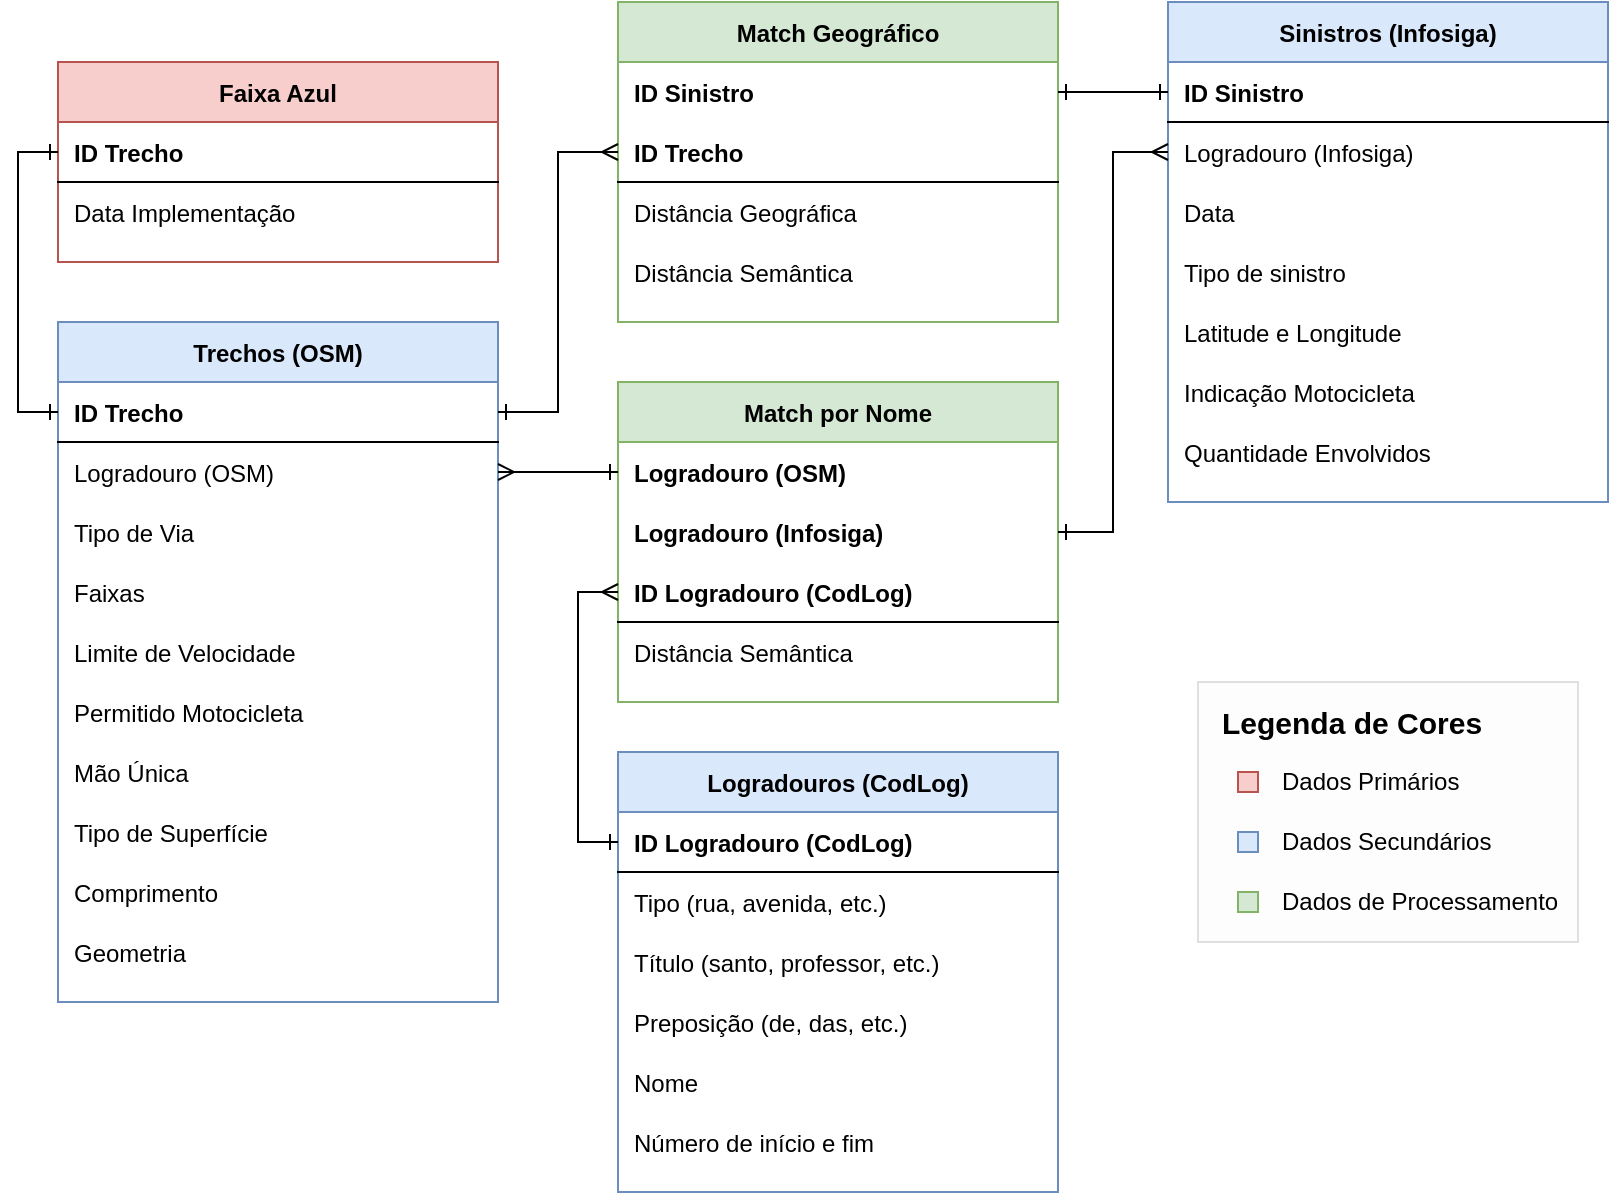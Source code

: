<mxfile version="24.7.17">
  <diagram id="R2lEEEUBdFMjLlhIrx00" name="Page-1">
    <mxGraphModel dx="2284" dy="844" grid="1" gridSize="10" guides="1" tooltips="1" connect="1" arrows="1" fold="1" page="1" pageScale="1" pageWidth="850" pageHeight="1100" math="0" shadow="0" extFonts="Permanent Marker^https://fonts.googleapis.com/css?family=Permanent+Marker">
      <root>
        <mxCell id="0" />
        <mxCell id="1" parent="0" />
        <mxCell id="4X8ExOcT8p98DvQlGpXj-8" value="" style="rounded=0;whiteSpace=wrap;html=1;fillColor=#f5f5f5;fontColor=#333333;strokeColor=#666666;opacity=20;" parent="1" vertex="1">
          <mxGeometry x="-230" y="350" width="190" height="130" as="geometry" />
        </mxCell>
        <mxCell id="C-vyLk0tnHw3VtMMgP7b-23" value="Sinistros (Infosiga)" style="shape=table;startSize=30;container=1;collapsible=1;childLayout=tableLayout;fixedRows=1;rowLines=0;fontStyle=1;align=center;resizeLast=1;fillColor=#dae8fc;strokeColor=#6c8ebf;" parent="1" vertex="1">
          <mxGeometry x="-245" y="10" width="220" height="250" as="geometry" />
        </mxCell>
        <mxCell id="C-vyLk0tnHw3VtMMgP7b-24" value="" style="shape=partialRectangle;collapsible=0;dropTarget=0;pointerEvents=0;fillColor=none;points=[[0,0.5],[1,0.5]];portConstraint=eastwest;top=0;left=0;right=0;bottom=1;" parent="C-vyLk0tnHw3VtMMgP7b-23" vertex="1">
          <mxGeometry y="30" width="220" height="30" as="geometry" />
        </mxCell>
        <mxCell id="C-vyLk0tnHw3VtMMgP7b-26" value="ID Sinistro" style="shape=partialRectangle;overflow=hidden;connectable=0;fillColor=none;top=0;left=0;bottom=0;right=0;align=left;spacingLeft=6;fontStyle=1;" parent="C-vyLk0tnHw3VtMMgP7b-24" vertex="1">
          <mxGeometry width="220" height="30" as="geometry">
            <mxRectangle width="220" height="30" as="alternateBounds" />
          </mxGeometry>
        </mxCell>
        <mxCell id="1qeXA2bBtcVyhYgSrq0f-32" value="" style="shape=partialRectangle;collapsible=0;dropTarget=0;pointerEvents=0;fillColor=none;points=[[0,0.5],[1,0.5]];portConstraint=eastwest;top=0;left=0;right=0;bottom=0;" parent="C-vyLk0tnHw3VtMMgP7b-23" vertex="1">
          <mxGeometry y="60" width="220" height="30" as="geometry" />
        </mxCell>
        <mxCell id="1qeXA2bBtcVyhYgSrq0f-34" value="Logradouro (Infosiga)" style="shape=partialRectangle;overflow=hidden;connectable=0;fillColor=none;top=0;left=0;bottom=0;right=0;align=left;spacingLeft=6;" parent="1qeXA2bBtcVyhYgSrq0f-32" vertex="1">
          <mxGeometry width="220" height="30" as="geometry">
            <mxRectangle width="220" height="30" as="alternateBounds" />
          </mxGeometry>
        </mxCell>
        <mxCell id="C-vyLk0tnHw3VtMMgP7b-27" value="" style="shape=partialRectangle;collapsible=0;dropTarget=0;pointerEvents=0;fillColor=none;points=[[0,0.5],[1,0.5]];portConstraint=eastwest;top=0;left=0;right=0;bottom=0;" parent="C-vyLk0tnHw3VtMMgP7b-23" vertex="1">
          <mxGeometry y="90" width="220" height="30" as="geometry" />
        </mxCell>
        <mxCell id="C-vyLk0tnHw3VtMMgP7b-29" value="Data" style="shape=partialRectangle;overflow=hidden;connectable=0;fillColor=none;top=0;left=0;bottom=0;right=0;align=left;spacingLeft=6;" parent="C-vyLk0tnHw3VtMMgP7b-27" vertex="1">
          <mxGeometry width="220" height="30" as="geometry">
            <mxRectangle width="220" height="30" as="alternateBounds" />
          </mxGeometry>
        </mxCell>
        <mxCell id="1qeXA2bBtcVyhYgSrq0f-36" value="" style="shape=partialRectangle;collapsible=0;dropTarget=0;pointerEvents=0;fillColor=none;points=[[0,0.5],[1,0.5]];portConstraint=eastwest;top=0;left=0;right=0;bottom=0;" parent="C-vyLk0tnHw3VtMMgP7b-23" vertex="1">
          <mxGeometry y="120" width="220" height="30" as="geometry" />
        </mxCell>
        <mxCell id="1qeXA2bBtcVyhYgSrq0f-38" value="Tipo de sinistro" style="shape=partialRectangle;overflow=hidden;connectable=0;fillColor=none;top=0;left=0;bottom=0;right=0;align=left;spacingLeft=6;" parent="1qeXA2bBtcVyhYgSrq0f-36" vertex="1">
          <mxGeometry width="220" height="30" as="geometry">
            <mxRectangle width="220" height="30" as="alternateBounds" />
          </mxGeometry>
        </mxCell>
        <mxCell id="1qeXA2bBtcVyhYgSrq0f-66" value="" style="shape=partialRectangle;collapsible=0;dropTarget=0;pointerEvents=0;fillColor=none;points=[[0,0.5],[1,0.5]];portConstraint=eastwest;top=0;left=0;right=0;bottom=0;" parent="C-vyLk0tnHw3VtMMgP7b-23" vertex="1">
          <mxGeometry y="150" width="220" height="30" as="geometry" />
        </mxCell>
        <mxCell id="1qeXA2bBtcVyhYgSrq0f-68" value="Latitude e Longitude" style="shape=partialRectangle;overflow=hidden;connectable=0;fillColor=none;top=0;left=0;bottom=0;right=0;align=left;spacingLeft=6;" parent="1qeXA2bBtcVyhYgSrq0f-66" vertex="1">
          <mxGeometry width="220" height="30" as="geometry">
            <mxRectangle width="220" height="30" as="alternateBounds" />
          </mxGeometry>
        </mxCell>
        <mxCell id="1qeXA2bBtcVyhYgSrq0f-69" value="" style="shape=partialRectangle;collapsible=0;dropTarget=0;pointerEvents=0;fillColor=none;points=[[0,0.5],[1,0.5]];portConstraint=eastwest;top=0;left=0;right=0;bottom=0;" parent="C-vyLk0tnHw3VtMMgP7b-23" vertex="1">
          <mxGeometry y="180" width="220" height="30" as="geometry" />
        </mxCell>
        <mxCell id="1qeXA2bBtcVyhYgSrq0f-71" value="Indicação Motocicleta" style="shape=partialRectangle;overflow=hidden;connectable=0;fillColor=none;top=0;left=0;bottom=0;right=0;align=left;spacingLeft=6;" parent="1qeXA2bBtcVyhYgSrq0f-69" vertex="1">
          <mxGeometry width="220" height="30" as="geometry">
            <mxRectangle width="220" height="30" as="alternateBounds" />
          </mxGeometry>
        </mxCell>
        <mxCell id="1qeXA2bBtcVyhYgSrq0f-72" value="" style="shape=partialRectangle;collapsible=0;dropTarget=0;pointerEvents=0;fillColor=none;points=[[0,0.5],[1,0.5]];portConstraint=eastwest;top=0;left=0;right=0;bottom=0;" parent="C-vyLk0tnHw3VtMMgP7b-23" vertex="1">
          <mxGeometry y="210" width="220" height="30" as="geometry" />
        </mxCell>
        <mxCell id="1qeXA2bBtcVyhYgSrq0f-74" value="Quantidade Envolvidos" style="shape=partialRectangle;overflow=hidden;connectable=0;fillColor=none;top=0;left=0;bottom=0;right=0;align=left;spacingLeft=6;" parent="1qeXA2bBtcVyhYgSrq0f-72" vertex="1">
          <mxGeometry width="220" height="30" as="geometry">
            <mxRectangle width="220" height="30" as="alternateBounds" />
          </mxGeometry>
        </mxCell>
        <mxCell id="1qeXA2bBtcVyhYgSrq0f-98" value="Trechos (OSM)" style="shape=table;startSize=30;container=1;collapsible=1;childLayout=tableLayout;fixedRows=1;rowLines=0;fontStyle=1;align=center;resizeLast=1;fillColor=#dae8fc;strokeColor=#6c8ebf;" parent="1" vertex="1">
          <mxGeometry x="-800" y="170" width="220" height="340" as="geometry" />
        </mxCell>
        <mxCell id="1qeXA2bBtcVyhYgSrq0f-99" value="" style="shape=partialRectangle;collapsible=0;dropTarget=0;pointerEvents=0;fillColor=none;points=[[0,0.5],[1,0.5]];portConstraint=eastwest;top=0;left=0;right=0;bottom=1;" parent="1qeXA2bBtcVyhYgSrq0f-98" vertex="1">
          <mxGeometry y="30" width="220" height="30" as="geometry" />
        </mxCell>
        <mxCell id="1qeXA2bBtcVyhYgSrq0f-101" value="ID Trecho" style="shape=partialRectangle;overflow=hidden;connectable=0;fillColor=none;top=0;left=0;bottom=0;right=0;align=left;spacingLeft=6;fontStyle=1;" parent="1qeXA2bBtcVyhYgSrq0f-99" vertex="1">
          <mxGeometry width="220" height="30" as="geometry">
            <mxRectangle width="220" height="30" as="alternateBounds" />
          </mxGeometry>
        </mxCell>
        <mxCell id="1qeXA2bBtcVyhYgSrq0f-102" value="" style="shape=partialRectangle;collapsible=0;dropTarget=0;pointerEvents=0;fillColor=none;points=[[0,0.5],[1,0.5]];portConstraint=eastwest;top=0;left=0;right=0;bottom=0;" parent="1qeXA2bBtcVyhYgSrq0f-98" vertex="1">
          <mxGeometry y="60" width="220" height="30" as="geometry" />
        </mxCell>
        <mxCell id="1qeXA2bBtcVyhYgSrq0f-104" value="Logradouro (OSM)" style="shape=partialRectangle;overflow=hidden;connectable=0;fillColor=none;top=0;left=0;bottom=0;right=0;align=left;spacingLeft=6;" parent="1qeXA2bBtcVyhYgSrq0f-102" vertex="1">
          <mxGeometry width="220" height="30" as="geometry">
            <mxRectangle width="220" height="30" as="alternateBounds" />
          </mxGeometry>
        </mxCell>
        <mxCell id="1qeXA2bBtcVyhYgSrq0f-105" value="" style="shape=partialRectangle;collapsible=0;dropTarget=0;pointerEvents=0;fillColor=none;points=[[0,0.5],[1,0.5]];portConstraint=eastwest;top=0;left=0;right=0;bottom=0;" parent="1qeXA2bBtcVyhYgSrq0f-98" vertex="1">
          <mxGeometry y="90" width="220" height="30" as="geometry" />
        </mxCell>
        <mxCell id="1qeXA2bBtcVyhYgSrq0f-107" value="Tipo de Via" style="shape=partialRectangle;overflow=hidden;connectable=0;fillColor=none;top=0;left=0;bottom=0;right=0;align=left;spacingLeft=6;" parent="1qeXA2bBtcVyhYgSrq0f-105" vertex="1">
          <mxGeometry width="220" height="30" as="geometry">
            <mxRectangle width="220" height="30" as="alternateBounds" />
          </mxGeometry>
        </mxCell>
        <mxCell id="1qeXA2bBtcVyhYgSrq0f-109" value="" style="shape=partialRectangle;collapsible=0;dropTarget=0;pointerEvents=0;fillColor=none;points=[[0,0.5],[1,0.5]];portConstraint=eastwest;top=0;left=0;right=0;bottom=0;" parent="1qeXA2bBtcVyhYgSrq0f-98" vertex="1">
          <mxGeometry y="120" width="220" height="30" as="geometry" />
        </mxCell>
        <mxCell id="1qeXA2bBtcVyhYgSrq0f-111" value="Faixas" style="shape=partialRectangle;overflow=hidden;connectable=0;fillColor=none;top=0;left=0;bottom=0;right=0;align=left;spacingLeft=6;" parent="1qeXA2bBtcVyhYgSrq0f-109" vertex="1">
          <mxGeometry width="220" height="30" as="geometry">
            <mxRectangle width="220" height="30" as="alternateBounds" />
          </mxGeometry>
        </mxCell>
        <mxCell id="1qeXA2bBtcVyhYgSrq0f-112" value="" style="shape=partialRectangle;collapsible=0;dropTarget=0;pointerEvents=0;fillColor=none;points=[[0,0.5],[1,0.5]];portConstraint=eastwest;top=0;left=0;right=0;bottom=0;" parent="1qeXA2bBtcVyhYgSrq0f-98" vertex="1">
          <mxGeometry y="150" width="220" height="30" as="geometry" />
        </mxCell>
        <mxCell id="1qeXA2bBtcVyhYgSrq0f-114" value="Limite de Velocidade" style="shape=partialRectangle;overflow=hidden;connectable=0;fillColor=none;top=0;left=0;bottom=0;right=0;align=left;spacingLeft=6;" parent="1qeXA2bBtcVyhYgSrq0f-112" vertex="1">
          <mxGeometry width="220" height="30" as="geometry">
            <mxRectangle width="220" height="30" as="alternateBounds" />
          </mxGeometry>
        </mxCell>
        <mxCell id="1qeXA2bBtcVyhYgSrq0f-115" value="" style="shape=partialRectangle;collapsible=0;dropTarget=0;pointerEvents=0;fillColor=none;points=[[0,0.5],[1,0.5]];portConstraint=eastwest;top=0;left=0;right=0;bottom=0;" parent="1qeXA2bBtcVyhYgSrq0f-98" vertex="1">
          <mxGeometry y="180" width="220" height="30" as="geometry" />
        </mxCell>
        <mxCell id="1qeXA2bBtcVyhYgSrq0f-117" value="Permitido Motocicleta" style="shape=partialRectangle;overflow=hidden;connectable=0;fillColor=none;top=0;left=0;bottom=0;right=0;align=left;spacingLeft=6;" parent="1qeXA2bBtcVyhYgSrq0f-115" vertex="1">
          <mxGeometry width="220" height="30" as="geometry">
            <mxRectangle width="220" height="30" as="alternateBounds" />
          </mxGeometry>
        </mxCell>
        <mxCell id="1qeXA2bBtcVyhYgSrq0f-118" value="" style="shape=partialRectangle;collapsible=0;dropTarget=0;pointerEvents=0;fillColor=none;points=[[0,0.5],[1,0.5]];portConstraint=eastwest;top=0;left=0;right=0;bottom=0;" parent="1qeXA2bBtcVyhYgSrq0f-98" vertex="1">
          <mxGeometry y="210" width="220" height="30" as="geometry" />
        </mxCell>
        <mxCell id="1qeXA2bBtcVyhYgSrq0f-120" value="Mão Única" style="shape=partialRectangle;overflow=hidden;connectable=0;fillColor=none;top=0;left=0;bottom=0;right=0;align=left;spacingLeft=6;" parent="1qeXA2bBtcVyhYgSrq0f-118" vertex="1">
          <mxGeometry width="220" height="30" as="geometry">
            <mxRectangle width="220" height="30" as="alternateBounds" />
          </mxGeometry>
        </mxCell>
        <mxCell id="1qeXA2bBtcVyhYgSrq0f-121" value="" style="shape=partialRectangle;collapsible=0;dropTarget=0;pointerEvents=0;fillColor=none;points=[[0,0.5],[1,0.5]];portConstraint=eastwest;top=0;left=0;right=0;bottom=0;" parent="1qeXA2bBtcVyhYgSrq0f-98" vertex="1">
          <mxGeometry y="240" width="220" height="30" as="geometry" />
        </mxCell>
        <mxCell id="1qeXA2bBtcVyhYgSrq0f-123" value="Tipo de Superfície" style="shape=partialRectangle;overflow=hidden;connectable=0;fillColor=none;top=0;left=0;bottom=0;right=0;align=left;spacingLeft=6;" parent="1qeXA2bBtcVyhYgSrq0f-121" vertex="1">
          <mxGeometry width="220" height="30" as="geometry">
            <mxRectangle width="220" height="30" as="alternateBounds" />
          </mxGeometry>
        </mxCell>
        <mxCell id="I6V5trbAGLV0gVCO5-ux-62" value="" style="shape=partialRectangle;collapsible=0;dropTarget=0;pointerEvents=0;fillColor=none;points=[[0,0.5],[1,0.5]];portConstraint=eastwest;top=0;left=0;right=0;bottom=0;" parent="1qeXA2bBtcVyhYgSrq0f-98" vertex="1">
          <mxGeometry y="270" width="220" height="30" as="geometry" />
        </mxCell>
        <mxCell id="I6V5trbAGLV0gVCO5-ux-64" value="Comprimento" style="shape=partialRectangle;overflow=hidden;connectable=0;fillColor=none;top=0;left=0;bottom=0;right=0;align=left;spacingLeft=6;" parent="I6V5trbAGLV0gVCO5-ux-62" vertex="1">
          <mxGeometry width="220" height="30" as="geometry">
            <mxRectangle width="220" height="30" as="alternateBounds" />
          </mxGeometry>
        </mxCell>
        <mxCell id="1qeXA2bBtcVyhYgSrq0f-124" value="" style="shape=partialRectangle;collapsible=0;dropTarget=0;pointerEvents=0;fillColor=none;points=[[0,0.5],[1,0.5]];portConstraint=eastwest;top=0;left=0;right=0;bottom=0;" parent="1qeXA2bBtcVyhYgSrq0f-98" vertex="1">
          <mxGeometry y="300" width="220" height="30" as="geometry" />
        </mxCell>
        <mxCell id="1qeXA2bBtcVyhYgSrq0f-126" value="Geometria" style="shape=partialRectangle;overflow=hidden;connectable=0;fillColor=none;top=0;left=0;bottom=0;right=0;align=left;spacingLeft=6;" parent="1qeXA2bBtcVyhYgSrq0f-124" vertex="1">
          <mxGeometry width="220" height="30" as="geometry">
            <mxRectangle width="220" height="30" as="alternateBounds" />
          </mxGeometry>
        </mxCell>
        <mxCell id="1qeXA2bBtcVyhYgSrq0f-159" value="Match Geográfico" style="shape=table;startSize=30;container=1;collapsible=1;childLayout=tableLayout;fixedRows=1;rowLines=0;fontStyle=1;align=center;resizeLast=1;fillColor=#d5e8d4;strokeColor=#82b366;" parent="1" vertex="1">
          <mxGeometry x="-520" y="10" width="220" height="160" as="geometry" />
        </mxCell>
        <mxCell id="1qeXA2bBtcVyhYgSrq0f-160" value="" style="shape=partialRectangle;collapsible=0;dropTarget=0;pointerEvents=0;fillColor=none;points=[[0,0.5],[1,0.5]];portConstraint=eastwest;top=0;left=0;right=0;bottom=0;" parent="1qeXA2bBtcVyhYgSrq0f-159" vertex="1">
          <mxGeometry y="30" width="220" height="30" as="geometry" />
        </mxCell>
        <mxCell id="1qeXA2bBtcVyhYgSrq0f-162" value="ID Sinistro" style="shape=partialRectangle;overflow=hidden;connectable=0;fillColor=none;top=0;left=0;bottom=0;right=0;align=left;spacingLeft=6;fontStyle=1;" parent="1qeXA2bBtcVyhYgSrq0f-160" vertex="1">
          <mxGeometry width="220" height="30" as="geometry">
            <mxRectangle width="220" height="30" as="alternateBounds" />
          </mxGeometry>
        </mxCell>
        <mxCell id="I6V5trbAGLV0gVCO5-ux-8" value="" style="shape=partialRectangle;collapsible=0;dropTarget=0;pointerEvents=0;fillColor=none;points=[[0,0.5],[1,0.5]];portConstraint=eastwest;top=0;left=0;right=0;bottom=1;" parent="1qeXA2bBtcVyhYgSrq0f-159" vertex="1">
          <mxGeometry y="60" width="220" height="30" as="geometry" />
        </mxCell>
        <mxCell id="I6V5trbAGLV0gVCO5-ux-10" value="ID Trecho" style="shape=partialRectangle;overflow=hidden;connectable=0;fillColor=none;top=0;left=0;bottom=0;right=0;align=left;spacingLeft=6;fontStyle=1;" parent="I6V5trbAGLV0gVCO5-ux-8" vertex="1">
          <mxGeometry width="220" height="30" as="geometry">
            <mxRectangle width="220" height="30" as="alternateBounds" />
          </mxGeometry>
        </mxCell>
        <mxCell id="1qeXA2bBtcVyhYgSrq0f-166" value="" style="shape=partialRectangle;collapsible=0;dropTarget=0;pointerEvents=0;fillColor=none;points=[[0,0.5],[1,0.5]];portConstraint=eastwest;top=0;left=0;right=0;bottom=0;" parent="1qeXA2bBtcVyhYgSrq0f-159" vertex="1">
          <mxGeometry y="90" width="220" height="30" as="geometry" />
        </mxCell>
        <mxCell id="1qeXA2bBtcVyhYgSrq0f-168" value="Distância Geográfica" style="shape=partialRectangle;overflow=hidden;connectable=0;fillColor=none;top=0;left=0;bottom=0;right=0;align=left;spacingLeft=6;" parent="1qeXA2bBtcVyhYgSrq0f-166" vertex="1">
          <mxGeometry width="220" height="30" as="geometry">
            <mxRectangle width="220" height="30" as="alternateBounds" />
          </mxGeometry>
        </mxCell>
        <mxCell id="1qeXA2bBtcVyhYgSrq0f-169" value="" style="shape=partialRectangle;collapsible=0;dropTarget=0;pointerEvents=0;fillColor=none;points=[[0,0.5],[1,0.5]];portConstraint=eastwest;top=0;left=0;right=0;bottom=0;" parent="1qeXA2bBtcVyhYgSrq0f-159" vertex="1">
          <mxGeometry y="120" width="220" height="30" as="geometry" />
        </mxCell>
        <mxCell id="1qeXA2bBtcVyhYgSrq0f-171" value="Distância Semântica" style="shape=partialRectangle;overflow=hidden;connectable=0;fillColor=none;top=0;left=0;bottom=0;right=0;align=left;spacingLeft=6;" parent="1qeXA2bBtcVyhYgSrq0f-169" vertex="1">
          <mxGeometry width="220" height="30" as="geometry">
            <mxRectangle width="220" height="30" as="alternateBounds" />
          </mxGeometry>
        </mxCell>
        <mxCell id="1qeXA2bBtcVyhYgSrq0f-200" value="Faixa Azul" style="shape=table;startSize=30;container=1;collapsible=1;childLayout=tableLayout;fixedRows=1;rowLines=0;fontStyle=1;align=center;resizeLast=1;fillColor=#f8cecc;strokeColor=#b85450;" parent="1" vertex="1">
          <mxGeometry x="-800" y="40" width="220" height="100" as="geometry" />
        </mxCell>
        <mxCell id="1qeXA2bBtcVyhYgSrq0f-201" value="" style="shape=partialRectangle;collapsible=0;dropTarget=0;pointerEvents=0;fillColor=none;points=[[0,0.5],[1,0.5]];portConstraint=eastwest;top=0;left=0;right=0;bottom=1;" parent="1qeXA2bBtcVyhYgSrq0f-200" vertex="1">
          <mxGeometry y="30" width="220" height="30" as="geometry" />
        </mxCell>
        <mxCell id="1qeXA2bBtcVyhYgSrq0f-203" value="ID Trecho" style="shape=partialRectangle;overflow=hidden;connectable=0;fillColor=none;top=0;left=0;bottom=0;right=0;align=left;spacingLeft=6;fontStyle=1;" parent="1qeXA2bBtcVyhYgSrq0f-201" vertex="1">
          <mxGeometry width="220" height="30" as="geometry">
            <mxRectangle width="220" height="30" as="alternateBounds" />
          </mxGeometry>
        </mxCell>
        <mxCell id="1qeXA2bBtcVyhYgSrq0f-207" value="" style="shape=partialRectangle;collapsible=0;dropTarget=0;pointerEvents=0;fillColor=none;points=[[0,0.5],[1,0.5]];portConstraint=eastwest;top=0;left=0;right=0;bottom=0;" parent="1qeXA2bBtcVyhYgSrq0f-200" vertex="1">
          <mxGeometry y="60" width="220" height="30" as="geometry" />
        </mxCell>
        <mxCell id="1qeXA2bBtcVyhYgSrq0f-209" value="Data Implementação" style="shape=partialRectangle;overflow=hidden;connectable=0;fillColor=none;top=0;left=0;bottom=0;right=0;align=left;spacingLeft=6;" parent="1qeXA2bBtcVyhYgSrq0f-207" vertex="1">
          <mxGeometry width="220" height="30" as="geometry">
            <mxRectangle width="220" height="30" as="alternateBounds" />
          </mxGeometry>
        </mxCell>
        <mxCell id="I6V5trbAGLV0gVCO5-ux-27" value="Match por Nome" style="shape=table;startSize=30;container=1;collapsible=1;childLayout=tableLayout;fixedRows=1;rowLines=0;fontStyle=1;align=center;resizeLast=1;fillColor=#d5e8d4;strokeColor=#82b366;" parent="1" vertex="1">
          <mxGeometry x="-520" y="200" width="220" height="160" as="geometry" />
        </mxCell>
        <mxCell id="4X8ExOcT8p98DvQlGpXj-38" value="" style="shape=partialRectangle;collapsible=0;dropTarget=0;pointerEvents=0;fillColor=none;points=[[0,0.5],[1,0.5]];portConstraint=eastwest;top=0;left=0;right=0;bottom=0;" parent="I6V5trbAGLV0gVCO5-ux-27" vertex="1">
          <mxGeometry y="30" width="220" height="30" as="geometry" />
        </mxCell>
        <mxCell id="4X8ExOcT8p98DvQlGpXj-40" value="Logradouro (OSM)" style="shape=partialRectangle;overflow=hidden;connectable=0;fillColor=none;top=0;left=0;bottom=0;right=0;align=left;spacingLeft=6;fontStyle=1;" parent="4X8ExOcT8p98DvQlGpXj-38" vertex="1">
          <mxGeometry width="220" height="30" as="geometry">
            <mxRectangle width="220" height="30" as="alternateBounds" />
          </mxGeometry>
        </mxCell>
        <mxCell id="4X8ExOcT8p98DvQlGpXj-35" value="" style="shape=partialRectangle;collapsible=0;dropTarget=0;pointerEvents=0;fillColor=none;points=[[0,0.5],[1,0.5]];portConstraint=eastwest;top=0;left=0;right=0;bottom=0;" parent="I6V5trbAGLV0gVCO5-ux-27" vertex="1">
          <mxGeometry y="60" width="220" height="30" as="geometry" />
        </mxCell>
        <mxCell id="4X8ExOcT8p98DvQlGpXj-37" value="Logradouro (Infosiga)" style="shape=partialRectangle;overflow=hidden;connectable=0;fillColor=none;top=0;left=0;bottom=0;right=0;align=left;spacingLeft=6;fontStyle=1;" parent="4X8ExOcT8p98DvQlGpXj-35" vertex="1">
          <mxGeometry width="220" height="30" as="geometry">
            <mxRectangle width="220" height="30" as="alternateBounds" />
          </mxGeometry>
        </mxCell>
        <mxCell id="I6V5trbAGLV0gVCO5-ux-28" value="" style="shape=partialRectangle;collapsible=0;dropTarget=0;pointerEvents=0;fillColor=none;points=[[0,0.5],[1,0.5]];portConstraint=eastwest;top=0;left=0;right=0;bottom=1;" parent="I6V5trbAGLV0gVCO5-ux-27" vertex="1">
          <mxGeometry y="90" width="220" height="30" as="geometry" />
        </mxCell>
        <mxCell id="I6V5trbAGLV0gVCO5-ux-30" value="ID Logradouro (CodLog)" style="shape=partialRectangle;overflow=hidden;connectable=0;fillColor=none;top=0;left=0;bottom=0;right=0;align=left;spacingLeft=6;fontStyle=1;" parent="I6V5trbAGLV0gVCO5-ux-28" vertex="1">
          <mxGeometry width="220" height="30" as="geometry">
            <mxRectangle width="220" height="30" as="alternateBounds" />
          </mxGeometry>
        </mxCell>
        <mxCell id="I6V5trbAGLV0gVCO5-ux-53" value="" style="shape=partialRectangle;collapsible=0;dropTarget=0;pointerEvents=0;fillColor=none;points=[[0,0.5],[1,0.5]];portConstraint=eastwest;top=0;left=0;right=0;bottom=0;" parent="I6V5trbAGLV0gVCO5-ux-27" vertex="1">
          <mxGeometry y="120" width="220" height="30" as="geometry" />
        </mxCell>
        <mxCell id="I6V5trbAGLV0gVCO5-ux-55" value="Distância Semântica" style="shape=partialRectangle;overflow=hidden;connectable=0;fillColor=none;top=0;left=0;bottom=0;right=0;align=left;spacingLeft=6;" parent="I6V5trbAGLV0gVCO5-ux-53" vertex="1">
          <mxGeometry width="220" height="30" as="geometry">
            <mxRectangle width="220" height="30" as="alternateBounds" />
          </mxGeometry>
        </mxCell>
        <mxCell id="I6V5trbAGLV0gVCO5-ux-57" style="edgeStyle=orthogonalEdgeStyle;rounded=0;orthogonalLoop=1;jettySize=auto;html=1;exitX=0;exitY=0.5;exitDx=0;exitDy=0;entryX=1;entryY=0.5;entryDx=0;entryDy=0;endArrow=ERone;endFill=0;startArrow=ERone;startFill=0;" parent="1" source="C-vyLk0tnHw3VtMMgP7b-24" target="1qeXA2bBtcVyhYgSrq0f-160" edge="1">
          <mxGeometry relative="1" as="geometry" />
        </mxCell>
        <mxCell id="I6V5trbAGLV0gVCO5-ux-58" style="edgeStyle=orthogonalEdgeStyle;rounded=0;orthogonalLoop=1;jettySize=auto;html=1;exitX=0;exitY=0.5;exitDx=0;exitDy=0;entryX=1;entryY=0.5;entryDx=0;entryDy=0;startArrow=ERmany;startFill=0;endArrow=ERone;endFill=0;" parent="1" source="I6V5trbAGLV0gVCO5-ux-8" target="1qeXA2bBtcVyhYgSrq0f-99" edge="1">
          <mxGeometry relative="1" as="geometry" />
        </mxCell>
        <mxCell id="I6V5trbAGLV0gVCO5-ux-59" style="edgeStyle=orthogonalEdgeStyle;rounded=0;orthogonalLoop=1;jettySize=auto;html=1;exitX=1;exitY=0.5;exitDx=0;exitDy=0;entryX=0;entryY=0.5;entryDx=0;entryDy=0;startArrow=ERone;startFill=0;endArrow=ERmany;endFill=0;" parent="1" source="4X8ExOcT8p98DvQlGpXj-35" target="1qeXA2bBtcVyhYgSrq0f-32" edge="1">
          <mxGeometry relative="1" as="geometry">
            <mxPoint x="-220.0" y="335" as="sourcePoint" />
          </mxGeometry>
        </mxCell>
        <mxCell id="I6V5trbAGLV0gVCO5-ux-60" style="edgeStyle=orthogonalEdgeStyle;rounded=0;orthogonalLoop=1;jettySize=auto;html=1;exitX=0;exitY=0.5;exitDx=0;exitDy=0;entryX=1;entryY=0.5;entryDx=0;entryDy=0;endArrow=ERmany;endFill=0;startArrow=ERone;startFill=0;" parent="1" source="4X8ExOcT8p98DvQlGpXj-38" target="1qeXA2bBtcVyhYgSrq0f-102" edge="1">
          <mxGeometry relative="1" as="geometry" />
        </mxCell>
        <mxCell id="I6V5trbAGLV0gVCO5-ux-61" style="edgeStyle=orthogonalEdgeStyle;rounded=0;orthogonalLoop=1;jettySize=auto;html=1;exitX=0;exitY=0.5;exitDx=0;exitDy=0;entryX=0;entryY=0.5;entryDx=0;entryDy=0;startArrow=ERone;startFill=0;endArrow=ERone;endFill=0;" parent="1" source="1qeXA2bBtcVyhYgSrq0f-99" target="1qeXA2bBtcVyhYgSrq0f-201" edge="1">
          <mxGeometry relative="1" as="geometry" />
        </mxCell>
        <mxCell id="4X8ExOcT8p98DvQlGpXj-1" value="" style="rounded=0;whiteSpace=wrap;html=1;fillColor=#f8cecc;strokeColor=#b85450;" parent="1" vertex="1">
          <mxGeometry x="-210" y="395" width="10" height="10" as="geometry" />
        </mxCell>
        <mxCell id="4X8ExOcT8p98DvQlGpXj-2" value="&lt;h1 style=&quot;margin-top: 0px; font-size: 15px;&quot;&gt;&lt;span style=&quot;background-color: initial; font-size: 15px;&quot;&gt;Legenda de Cores&lt;/span&gt;&lt;br style=&quot;font-size: 15px;&quot;&gt;&lt;/h1&gt;" style="text;html=1;whiteSpace=wrap;overflow=hidden;rounded=0;fontStyle=0;fontSize=15;" parent="1" vertex="1">
          <mxGeometry x="-220" y="355" width="180" height="40" as="geometry" />
        </mxCell>
        <mxCell id="4X8ExOcT8p98DvQlGpXj-3" value="Dados Primários" style="text;html=1;align=left;verticalAlign=middle;whiteSpace=wrap;rounded=0;" parent="1" vertex="1">
          <mxGeometry x="-190" y="385" width="150" height="30" as="geometry" />
        </mxCell>
        <mxCell id="4X8ExOcT8p98DvQlGpXj-4" value="Dados Secundários" style="text;html=1;align=left;verticalAlign=middle;whiteSpace=wrap;rounded=0;" parent="1" vertex="1">
          <mxGeometry x="-190" y="415" width="150" height="30" as="geometry" />
        </mxCell>
        <mxCell id="4X8ExOcT8p98DvQlGpXj-5" value="Dados de Processamento" style="text;html=1;align=left;verticalAlign=middle;whiteSpace=wrap;rounded=0;" parent="1" vertex="1">
          <mxGeometry x="-190" y="445" width="150" height="30" as="geometry" />
        </mxCell>
        <mxCell id="4X8ExOcT8p98DvQlGpXj-6" value="" style="rounded=0;whiteSpace=wrap;html=1;fillColor=#dae8fc;strokeColor=#6c8ebf;" parent="1" vertex="1">
          <mxGeometry x="-210" y="425" width="10" height="10" as="geometry" />
        </mxCell>
        <mxCell id="4X8ExOcT8p98DvQlGpXj-7" value="" style="rounded=0;whiteSpace=wrap;html=1;fillColor=#d5e8d4;strokeColor=#82b366;" parent="1" vertex="1">
          <mxGeometry x="-210" y="455" width="10" height="10" as="geometry" />
        </mxCell>
        <mxCell id="4X8ExOcT8p98DvQlGpXj-9" value="Logradouros (CodLog)" style="shape=table;startSize=30;container=1;collapsible=1;childLayout=tableLayout;fixedRows=1;rowLines=0;fontStyle=1;align=center;resizeLast=1;fillColor=#dae8fc;strokeColor=#6c8ebf;" parent="1" vertex="1">
          <mxGeometry x="-520" y="385" width="220" height="220" as="geometry" />
        </mxCell>
        <mxCell id="4X8ExOcT8p98DvQlGpXj-10" value="" style="shape=partialRectangle;collapsible=0;dropTarget=0;pointerEvents=0;fillColor=none;points=[[0,0.5],[1,0.5]];portConstraint=eastwest;top=0;left=0;right=0;bottom=1;" parent="4X8ExOcT8p98DvQlGpXj-9" vertex="1">
          <mxGeometry y="30" width="220" height="30" as="geometry" />
        </mxCell>
        <mxCell id="4X8ExOcT8p98DvQlGpXj-12" value="ID Logradouro (CodLog)" style="shape=partialRectangle;overflow=hidden;connectable=0;fillColor=none;top=0;left=0;bottom=0;right=0;align=left;spacingLeft=6;fontStyle=1;" parent="4X8ExOcT8p98DvQlGpXj-10" vertex="1">
          <mxGeometry width="220" height="30" as="geometry">
            <mxRectangle width="220" height="30" as="alternateBounds" />
          </mxGeometry>
        </mxCell>
        <mxCell id="4X8ExOcT8p98DvQlGpXj-13" value="" style="shape=partialRectangle;collapsible=0;dropTarget=0;pointerEvents=0;fillColor=none;points=[[0,0.5],[1,0.5]];portConstraint=eastwest;top=0;left=0;right=0;bottom=0;" parent="4X8ExOcT8p98DvQlGpXj-9" vertex="1">
          <mxGeometry y="60" width="220" height="30" as="geometry" />
        </mxCell>
        <mxCell id="4X8ExOcT8p98DvQlGpXj-15" value="Tipo (rua, avenida, etc.)" style="shape=partialRectangle;overflow=hidden;connectable=0;fillColor=none;top=0;left=0;bottom=0;right=0;align=left;spacingLeft=6;" parent="4X8ExOcT8p98DvQlGpXj-13" vertex="1">
          <mxGeometry width="220" height="30" as="geometry">
            <mxRectangle width="220" height="30" as="alternateBounds" />
          </mxGeometry>
        </mxCell>
        <mxCell id="4X8ExOcT8p98DvQlGpXj-16" value="" style="shape=partialRectangle;collapsible=0;dropTarget=0;pointerEvents=0;fillColor=none;points=[[0,0.5],[1,0.5]];portConstraint=eastwest;top=0;left=0;right=0;bottom=0;" parent="4X8ExOcT8p98DvQlGpXj-9" vertex="1">
          <mxGeometry y="90" width="220" height="30" as="geometry" />
        </mxCell>
        <mxCell id="4X8ExOcT8p98DvQlGpXj-18" value="Título (santo, professor, etc.)" style="shape=partialRectangle;overflow=hidden;connectable=0;fillColor=none;top=0;left=0;bottom=0;right=0;align=left;spacingLeft=6;" parent="4X8ExOcT8p98DvQlGpXj-16" vertex="1">
          <mxGeometry width="220" height="30" as="geometry">
            <mxRectangle width="220" height="30" as="alternateBounds" />
          </mxGeometry>
        </mxCell>
        <mxCell id="4X8ExOcT8p98DvQlGpXj-19" value="" style="shape=partialRectangle;collapsible=0;dropTarget=0;pointerEvents=0;fillColor=none;points=[[0,0.5],[1,0.5]];portConstraint=eastwest;top=0;left=0;right=0;bottom=0;" parent="4X8ExOcT8p98DvQlGpXj-9" vertex="1">
          <mxGeometry y="120" width="220" height="30" as="geometry" />
        </mxCell>
        <mxCell id="4X8ExOcT8p98DvQlGpXj-21" value="Preposição (de, das, etc.)" style="shape=partialRectangle;overflow=hidden;connectable=0;fillColor=none;top=0;left=0;bottom=0;right=0;align=left;spacingLeft=6;" parent="4X8ExOcT8p98DvQlGpXj-19" vertex="1">
          <mxGeometry width="220" height="30" as="geometry">
            <mxRectangle width="220" height="30" as="alternateBounds" />
          </mxGeometry>
        </mxCell>
        <mxCell id="4X8ExOcT8p98DvQlGpXj-22" value="" style="shape=partialRectangle;collapsible=0;dropTarget=0;pointerEvents=0;fillColor=none;points=[[0,0.5],[1,0.5]];portConstraint=eastwest;top=0;left=0;right=0;bottom=0;" parent="4X8ExOcT8p98DvQlGpXj-9" vertex="1">
          <mxGeometry y="150" width="220" height="30" as="geometry" />
        </mxCell>
        <mxCell id="4X8ExOcT8p98DvQlGpXj-24" value="Nome " style="shape=partialRectangle;overflow=hidden;connectable=0;fillColor=none;top=0;left=0;bottom=0;right=0;align=left;spacingLeft=6;" parent="4X8ExOcT8p98DvQlGpXj-22" vertex="1">
          <mxGeometry width="220" height="30" as="geometry">
            <mxRectangle width="220" height="30" as="alternateBounds" />
          </mxGeometry>
        </mxCell>
        <mxCell id="4X8ExOcT8p98DvQlGpXj-25" value="" style="shape=partialRectangle;collapsible=0;dropTarget=0;pointerEvents=0;fillColor=none;points=[[0,0.5],[1,0.5]];portConstraint=eastwest;top=0;left=0;right=0;bottom=0;" parent="4X8ExOcT8p98DvQlGpXj-9" vertex="1">
          <mxGeometry y="180" width="220" height="30" as="geometry" />
        </mxCell>
        <mxCell id="4X8ExOcT8p98DvQlGpXj-27" value="Número de início e fim" style="shape=partialRectangle;overflow=hidden;connectable=0;fillColor=none;top=0;left=0;bottom=0;right=0;align=left;spacingLeft=6;" parent="4X8ExOcT8p98DvQlGpXj-25" vertex="1">
          <mxGeometry width="220" height="30" as="geometry">
            <mxRectangle width="220" height="30" as="alternateBounds" />
          </mxGeometry>
        </mxCell>
        <mxCell id="4X8ExOcT8p98DvQlGpXj-41" style="edgeStyle=orthogonalEdgeStyle;rounded=0;orthogonalLoop=1;jettySize=auto;html=1;exitX=0;exitY=0.5;exitDx=0;exitDy=0;entryX=0;entryY=0.5;entryDx=0;entryDy=0;endArrow=ERone;endFill=0;startArrow=ERmany;startFill=0;" parent="1" source="I6V5trbAGLV0gVCO5-ux-28" target="4X8ExOcT8p98DvQlGpXj-10" edge="1">
          <mxGeometry relative="1" as="geometry" />
        </mxCell>
      </root>
    </mxGraphModel>
  </diagram>
</mxfile>
